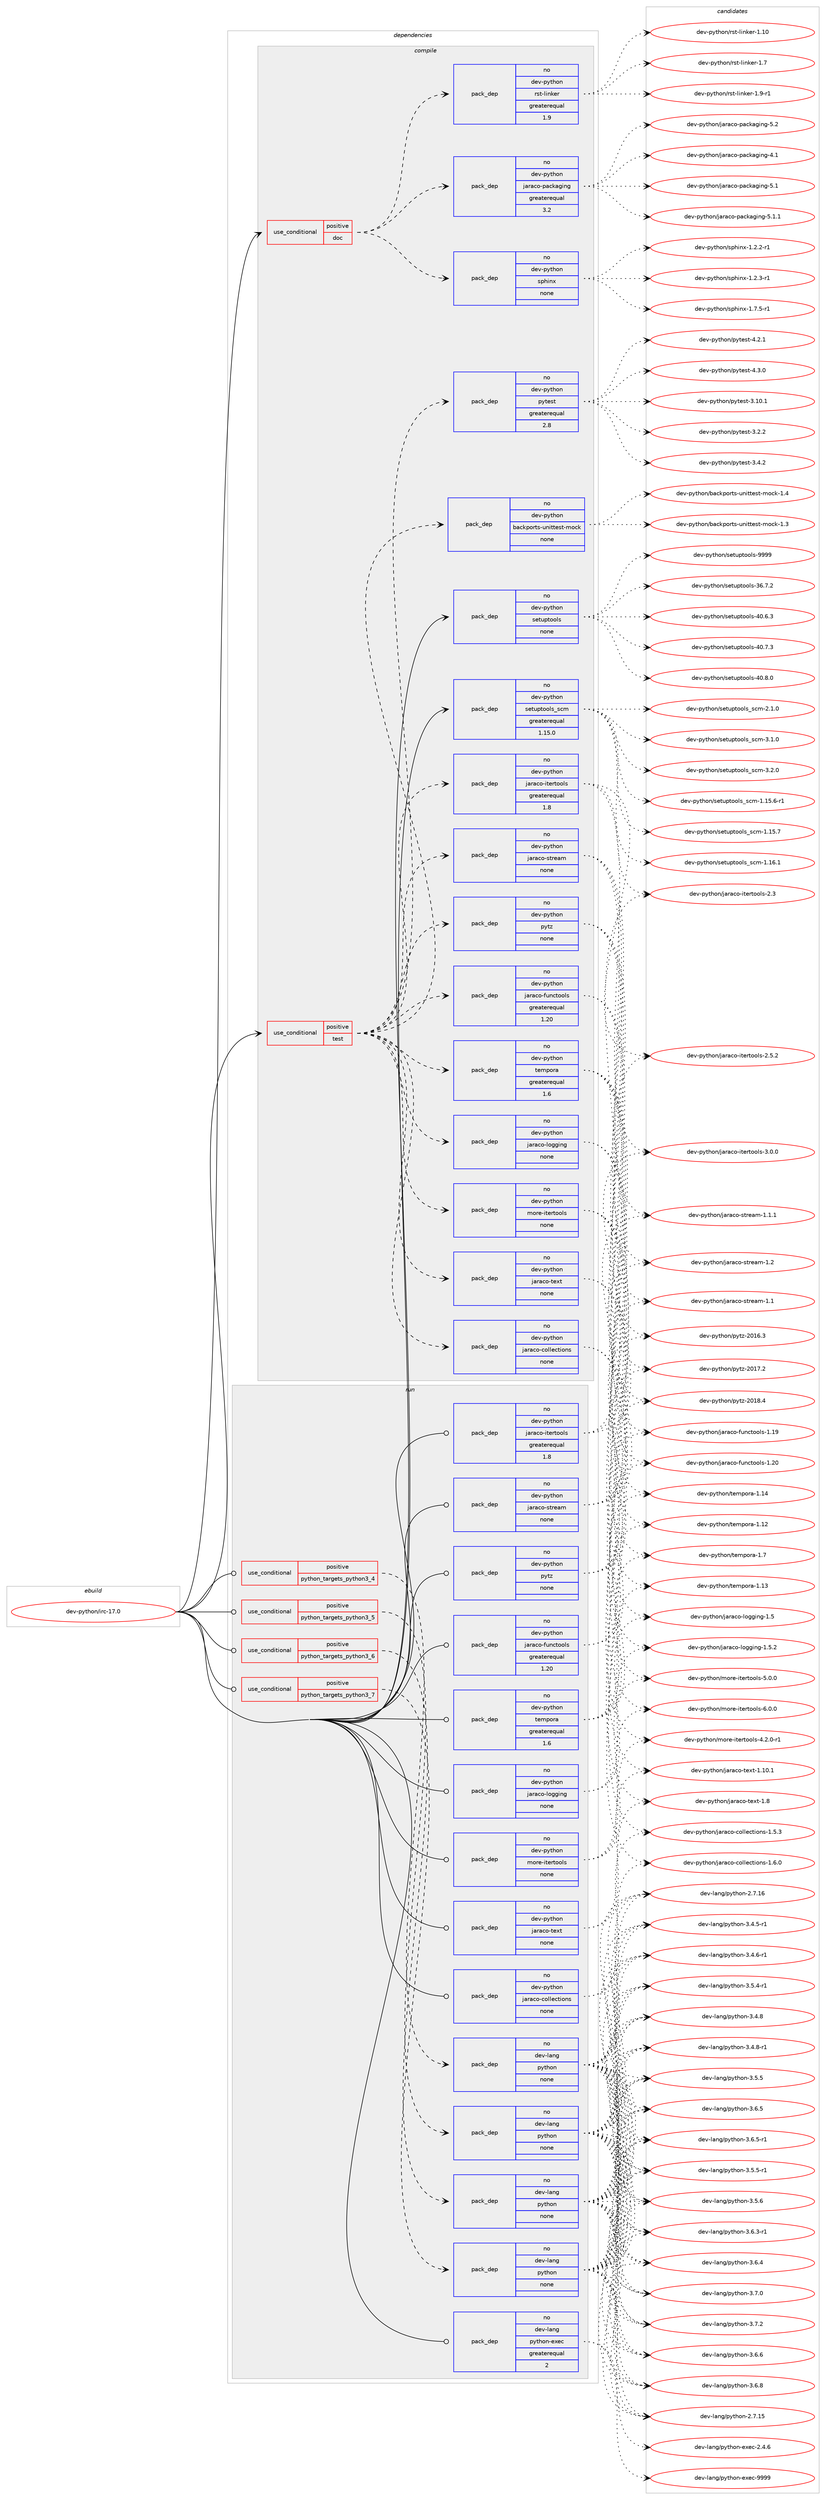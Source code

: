 digraph prolog {

# *************
# Graph options
# *************

newrank=true;
concentrate=true;
compound=true;
graph [rankdir=LR,fontname=Helvetica,fontsize=10,ranksep=1.5];#, ranksep=2.5, nodesep=0.2];
edge  [arrowhead=vee];
node  [fontname=Helvetica,fontsize=10];

# **********
# The ebuild
# **********

subgraph cluster_leftcol {
color=gray;
rank=same;
label=<<i>ebuild</i>>;
id [label="dev-python/irc-17.0", color=red, width=4, href="../dev-python/irc-17.0.svg"];
}

# ****************
# The dependencies
# ****************

subgraph cluster_midcol {
color=gray;
label=<<i>dependencies</i>>;
subgraph cluster_compile {
fillcolor="#eeeeee";
style=filled;
label=<<i>compile</i>>;
subgraph cond375996 {
dependency1414476 [label=<<TABLE BORDER="0" CELLBORDER="1" CELLSPACING="0" CELLPADDING="4"><TR><TD ROWSPAN="3" CELLPADDING="10">use_conditional</TD></TR><TR><TD>positive</TD></TR><TR><TD>doc</TD></TR></TABLE>>, shape=none, color=red];
subgraph pack1015211 {
dependency1414477 [label=<<TABLE BORDER="0" CELLBORDER="1" CELLSPACING="0" CELLPADDING="4" WIDTH="220"><TR><TD ROWSPAN="6" CELLPADDING="30">pack_dep</TD></TR><TR><TD WIDTH="110">no</TD></TR><TR><TD>dev-python</TD></TR><TR><TD>jaraco-packaging</TD></TR><TR><TD>greaterequal</TD></TR><TR><TD>3.2</TD></TR></TABLE>>, shape=none, color=blue];
}
dependency1414476:e -> dependency1414477:w [weight=20,style="dashed",arrowhead="vee"];
subgraph pack1015212 {
dependency1414478 [label=<<TABLE BORDER="0" CELLBORDER="1" CELLSPACING="0" CELLPADDING="4" WIDTH="220"><TR><TD ROWSPAN="6" CELLPADDING="30">pack_dep</TD></TR><TR><TD WIDTH="110">no</TD></TR><TR><TD>dev-python</TD></TR><TR><TD>rst-linker</TD></TR><TR><TD>greaterequal</TD></TR><TR><TD>1.9</TD></TR></TABLE>>, shape=none, color=blue];
}
dependency1414476:e -> dependency1414478:w [weight=20,style="dashed",arrowhead="vee"];
subgraph pack1015213 {
dependency1414479 [label=<<TABLE BORDER="0" CELLBORDER="1" CELLSPACING="0" CELLPADDING="4" WIDTH="220"><TR><TD ROWSPAN="6" CELLPADDING="30">pack_dep</TD></TR><TR><TD WIDTH="110">no</TD></TR><TR><TD>dev-python</TD></TR><TR><TD>sphinx</TD></TR><TR><TD>none</TD></TR><TR><TD></TD></TR></TABLE>>, shape=none, color=blue];
}
dependency1414476:e -> dependency1414479:w [weight=20,style="dashed",arrowhead="vee"];
}
id:e -> dependency1414476:w [weight=20,style="solid",arrowhead="vee"];
subgraph cond375997 {
dependency1414480 [label=<<TABLE BORDER="0" CELLBORDER="1" CELLSPACING="0" CELLPADDING="4"><TR><TD ROWSPAN="3" CELLPADDING="10">use_conditional</TD></TR><TR><TD>positive</TD></TR><TR><TD>test</TD></TR></TABLE>>, shape=none, color=red];
subgraph pack1015214 {
dependency1414481 [label=<<TABLE BORDER="0" CELLBORDER="1" CELLSPACING="0" CELLPADDING="4" WIDTH="220"><TR><TD ROWSPAN="6" CELLPADDING="30">pack_dep</TD></TR><TR><TD WIDTH="110">no</TD></TR><TR><TD>dev-python</TD></TR><TR><TD>jaraco-functools</TD></TR><TR><TD>greaterequal</TD></TR><TR><TD>1.20</TD></TR></TABLE>>, shape=none, color=blue];
}
dependency1414480:e -> dependency1414481:w [weight=20,style="dashed",arrowhead="vee"];
subgraph pack1015215 {
dependency1414482 [label=<<TABLE BORDER="0" CELLBORDER="1" CELLSPACING="0" CELLPADDING="4" WIDTH="220"><TR><TD ROWSPAN="6" CELLPADDING="30">pack_dep</TD></TR><TR><TD WIDTH="110">no</TD></TR><TR><TD>dev-python</TD></TR><TR><TD>jaraco-itertools</TD></TR><TR><TD>greaterequal</TD></TR><TR><TD>1.8</TD></TR></TABLE>>, shape=none, color=blue];
}
dependency1414480:e -> dependency1414482:w [weight=20,style="dashed",arrowhead="vee"];
subgraph pack1015216 {
dependency1414483 [label=<<TABLE BORDER="0" CELLBORDER="1" CELLSPACING="0" CELLPADDING="4" WIDTH="220"><TR><TD ROWSPAN="6" CELLPADDING="30">pack_dep</TD></TR><TR><TD WIDTH="110">no</TD></TR><TR><TD>dev-python</TD></TR><TR><TD>tempora</TD></TR><TR><TD>greaterequal</TD></TR><TR><TD>1.6</TD></TR></TABLE>>, shape=none, color=blue];
}
dependency1414480:e -> dependency1414483:w [weight=20,style="dashed",arrowhead="vee"];
subgraph pack1015217 {
dependency1414484 [label=<<TABLE BORDER="0" CELLBORDER="1" CELLSPACING="0" CELLPADDING="4" WIDTH="220"><TR><TD ROWSPAN="6" CELLPADDING="30">pack_dep</TD></TR><TR><TD WIDTH="110">no</TD></TR><TR><TD>dev-python</TD></TR><TR><TD>jaraco-collections</TD></TR><TR><TD>none</TD></TR><TR><TD></TD></TR></TABLE>>, shape=none, color=blue];
}
dependency1414480:e -> dependency1414484:w [weight=20,style="dashed",arrowhead="vee"];
subgraph pack1015218 {
dependency1414485 [label=<<TABLE BORDER="0" CELLBORDER="1" CELLSPACING="0" CELLPADDING="4" WIDTH="220"><TR><TD ROWSPAN="6" CELLPADDING="30">pack_dep</TD></TR><TR><TD WIDTH="110">no</TD></TR><TR><TD>dev-python</TD></TR><TR><TD>jaraco-logging</TD></TR><TR><TD>none</TD></TR><TR><TD></TD></TR></TABLE>>, shape=none, color=blue];
}
dependency1414480:e -> dependency1414485:w [weight=20,style="dashed",arrowhead="vee"];
subgraph pack1015219 {
dependency1414486 [label=<<TABLE BORDER="0" CELLBORDER="1" CELLSPACING="0" CELLPADDING="4" WIDTH="220"><TR><TD ROWSPAN="6" CELLPADDING="30">pack_dep</TD></TR><TR><TD WIDTH="110">no</TD></TR><TR><TD>dev-python</TD></TR><TR><TD>jaraco-stream</TD></TR><TR><TD>none</TD></TR><TR><TD></TD></TR></TABLE>>, shape=none, color=blue];
}
dependency1414480:e -> dependency1414486:w [weight=20,style="dashed",arrowhead="vee"];
subgraph pack1015220 {
dependency1414487 [label=<<TABLE BORDER="0" CELLBORDER="1" CELLSPACING="0" CELLPADDING="4" WIDTH="220"><TR><TD ROWSPAN="6" CELLPADDING="30">pack_dep</TD></TR><TR><TD WIDTH="110">no</TD></TR><TR><TD>dev-python</TD></TR><TR><TD>jaraco-text</TD></TR><TR><TD>none</TD></TR><TR><TD></TD></TR></TABLE>>, shape=none, color=blue];
}
dependency1414480:e -> dependency1414487:w [weight=20,style="dashed",arrowhead="vee"];
subgraph pack1015221 {
dependency1414488 [label=<<TABLE BORDER="0" CELLBORDER="1" CELLSPACING="0" CELLPADDING="4" WIDTH="220"><TR><TD ROWSPAN="6" CELLPADDING="30">pack_dep</TD></TR><TR><TD WIDTH="110">no</TD></TR><TR><TD>dev-python</TD></TR><TR><TD>more-itertools</TD></TR><TR><TD>none</TD></TR><TR><TD></TD></TR></TABLE>>, shape=none, color=blue];
}
dependency1414480:e -> dependency1414488:w [weight=20,style="dashed",arrowhead="vee"];
subgraph pack1015222 {
dependency1414489 [label=<<TABLE BORDER="0" CELLBORDER="1" CELLSPACING="0" CELLPADDING="4" WIDTH="220"><TR><TD ROWSPAN="6" CELLPADDING="30">pack_dep</TD></TR><TR><TD WIDTH="110">no</TD></TR><TR><TD>dev-python</TD></TR><TR><TD>pytz</TD></TR><TR><TD>none</TD></TR><TR><TD></TD></TR></TABLE>>, shape=none, color=blue];
}
dependency1414480:e -> dependency1414489:w [weight=20,style="dashed",arrowhead="vee"];
subgraph pack1015223 {
dependency1414490 [label=<<TABLE BORDER="0" CELLBORDER="1" CELLSPACING="0" CELLPADDING="4" WIDTH="220"><TR><TD ROWSPAN="6" CELLPADDING="30">pack_dep</TD></TR><TR><TD WIDTH="110">no</TD></TR><TR><TD>dev-python</TD></TR><TR><TD>backports-unittest-mock</TD></TR><TR><TD>none</TD></TR><TR><TD></TD></TR></TABLE>>, shape=none, color=blue];
}
dependency1414480:e -> dependency1414490:w [weight=20,style="dashed",arrowhead="vee"];
subgraph pack1015224 {
dependency1414491 [label=<<TABLE BORDER="0" CELLBORDER="1" CELLSPACING="0" CELLPADDING="4" WIDTH="220"><TR><TD ROWSPAN="6" CELLPADDING="30">pack_dep</TD></TR><TR><TD WIDTH="110">no</TD></TR><TR><TD>dev-python</TD></TR><TR><TD>pytest</TD></TR><TR><TD>greaterequal</TD></TR><TR><TD>2.8</TD></TR></TABLE>>, shape=none, color=blue];
}
dependency1414480:e -> dependency1414491:w [weight=20,style="dashed",arrowhead="vee"];
}
id:e -> dependency1414480:w [weight=20,style="solid",arrowhead="vee"];
subgraph pack1015225 {
dependency1414492 [label=<<TABLE BORDER="0" CELLBORDER="1" CELLSPACING="0" CELLPADDING="4" WIDTH="220"><TR><TD ROWSPAN="6" CELLPADDING="30">pack_dep</TD></TR><TR><TD WIDTH="110">no</TD></TR><TR><TD>dev-python</TD></TR><TR><TD>setuptools</TD></TR><TR><TD>none</TD></TR><TR><TD></TD></TR></TABLE>>, shape=none, color=blue];
}
id:e -> dependency1414492:w [weight=20,style="solid",arrowhead="vee"];
subgraph pack1015226 {
dependency1414493 [label=<<TABLE BORDER="0" CELLBORDER="1" CELLSPACING="0" CELLPADDING="4" WIDTH="220"><TR><TD ROWSPAN="6" CELLPADDING="30">pack_dep</TD></TR><TR><TD WIDTH="110">no</TD></TR><TR><TD>dev-python</TD></TR><TR><TD>setuptools_scm</TD></TR><TR><TD>greaterequal</TD></TR><TR><TD>1.15.0</TD></TR></TABLE>>, shape=none, color=blue];
}
id:e -> dependency1414493:w [weight=20,style="solid",arrowhead="vee"];
}
subgraph cluster_compileandrun {
fillcolor="#eeeeee";
style=filled;
label=<<i>compile and run</i>>;
}
subgraph cluster_run {
fillcolor="#eeeeee";
style=filled;
label=<<i>run</i>>;
subgraph cond375998 {
dependency1414494 [label=<<TABLE BORDER="0" CELLBORDER="1" CELLSPACING="0" CELLPADDING="4"><TR><TD ROWSPAN="3" CELLPADDING="10">use_conditional</TD></TR><TR><TD>positive</TD></TR><TR><TD>python_targets_python3_4</TD></TR></TABLE>>, shape=none, color=red];
subgraph pack1015227 {
dependency1414495 [label=<<TABLE BORDER="0" CELLBORDER="1" CELLSPACING="0" CELLPADDING="4" WIDTH="220"><TR><TD ROWSPAN="6" CELLPADDING="30">pack_dep</TD></TR><TR><TD WIDTH="110">no</TD></TR><TR><TD>dev-lang</TD></TR><TR><TD>python</TD></TR><TR><TD>none</TD></TR><TR><TD></TD></TR></TABLE>>, shape=none, color=blue];
}
dependency1414494:e -> dependency1414495:w [weight=20,style="dashed",arrowhead="vee"];
}
id:e -> dependency1414494:w [weight=20,style="solid",arrowhead="odot"];
subgraph cond375999 {
dependency1414496 [label=<<TABLE BORDER="0" CELLBORDER="1" CELLSPACING="0" CELLPADDING="4"><TR><TD ROWSPAN="3" CELLPADDING="10">use_conditional</TD></TR><TR><TD>positive</TD></TR><TR><TD>python_targets_python3_5</TD></TR></TABLE>>, shape=none, color=red];
subgraph pack1015228 {
dependency1414497 [label=<<TABLE BORDER="0" CELLBORDER="1" CELLSPACING="0" CELLPADDING="4" WIDTH="220"><TR><TD ROWSPAN="6" CELLPADDING="30">pack_dep</TD></TR><TR><TD WIDTH="110">no</TD></TR><TR><TD>dev-lang</TD></TR><TR><TD>python</TD></TR><TR><TD>none</TD></TR><TR><TD></TD></TR></TABLE>>, shape=none, color=blue];
}
dependency1414496:e -> dependency1414497:w [weight=20,style="dashed",arrowhead="vee"];
}
id:e -> dependency1414496:w [weight=20,style="solid",arrowhead="odot"];
subgraph cond376000 {
dependency1414498 [label=<<TABLE BORDER="0" CELLBORDER="1" CELLSPACING="0" CELLPADDING="4"><TR><TD ROWSPAN="3" CELLPADDING="10">use_conditional</TD></TR><TR><TD>positive</TD></TR><TR><TD>python_targets_python3_6</TD></TR></TABLE>>, shape=none, color=red];
subgraph pack1015229 {
dependency1414499 [label=<<TABLE BORDER="0" CELLBORDER="1" CELLSPACING="0" CELLPADDING="4" WIDTH="220"><TR><TD ROWSPAN="6" CELLPADDING="30">pack_dep</TD></TR><TR><TD WIDTH="110">no</TD></TR><TR><TD>dev-lang</TD></TR><TR><TD>python</TD></TR><TR><TD>none</TD></TR><TR><TD></TD></TR></TABLE>>, shape=none, color=blue];
}
dependency1414498:e -> dependency1414499:w [weight=20,style="dashed",arrowhead="vee"];
}
id:e -> dependency1414498:w [weight=20,style="solid",arrowhead="odot"];
subgraph cond376001 {
dependency1414500 [label=<<TABLE BORDER="0" CELLBORDER="1" CELLSPACING="0" CELLPADDING="4"><TR><TD ROWSPAN="3" CELLPADDING="10">use_conditional</TD></TR><TR><TD>positive</TD></TR><TR><TD>python_targets_python3_7</TD></TR></TABLE>>, shape=none, color=red];
subgraph pack1015230 {
dependency1414501 [label=<<TABLE BORDER="0" CELLBORDER="1" CELLSPACING="0" CELLPADDING="4" WIDTH="220"><TR><TD ROWSPAN="6" CELLPADDING="30">pack_dep</TD></TR><TR><TD WIDTH="110">no</TD></TR><TR><TD>dev-lang</TD></TR><TR><TD>python</TD></TR><TR><TD>none</TD></TR><TR><TD></TD></TR></TABLE>>, shape=none, color=blue];
}
dependency1414500:e -> dependency1414501:w [weight=20,style="dashed",arrowhead="vee"];
}
id:e -> dependency1414500:w [weight=20,style="solid",arrowhead="odot"];
subgraph pack1015231 {
dependency1414502 [label=<<TABLE BORDER="0" CELLBORDER="1" CELLSPACING="0" CELLPADDING="4" WIDTH="220"><TR><TD ROWSPAN="6" CELLPADDING="30">pack_dep</TD></TR><TR><TD WIDTH="110">no</TD></TR><TR><TD>dev-lang</TD></TR><TR><TD>python-exec</TD></TR><TR><TD>greaterequal</TD></TR><TR><TD>2</TD></TR></TABLE>>, shape=none, color=blue];
}
id:e -> dependency1414502:w [weight=20,style="solid",arrowhead="odot"];
subgraph pack1015232 {
dependency1414503 [label=<<TABLE BORDER="0" CELLBORDER="1" CELLSPACING="0" CELLPADDING="4" WIDTH="220"><TR><TD ROWSPAN="6" CELLPADDING="30">pack_dep</TD></TR><TR><TD WIDTH="110">no</TD></TR><TR><TD>dev-python</TD></TR><TR><TD>jaraco-collections</TD></TR><TR><TD>none</TD></TR><TR><TD></TD></TR></TABLE>>, shape=none, color=blue];
}
id:e -> dependency1414503:w [weight=20,style="solid",arrowhead="odot"];
subgraph pack1015233 {
dependency1414504 [label=<<TABLE BORDER="0" CELLBORDER="1" CELLSPACING="0" CELLPADDING="4" WIDTH="220"><TR><TD ROWSPAN="6" CELLPADDING="30">pack_dep</TD></TR><TR><TD WIDTH="110">no</TD></TR><TR><TD>dev-python</TD></TR><TR><TD>jaraco-functools</TD></TR><TR><TD>greaterequal</TD></TR><TR><TD>1.20</TD></TR></TABLE>>, shape=none, color=blue];
}
id:e -> dependency1414504:w [weight=20,style="solid",arrowhead="odot"];
subgraph pack1015234 {
dependency1414505 [label=<<TABLE BORDER="0" CELLBORDER="1" CELLSPACING="0" CELLPADDING="4" WIDTH="220"><TR><TD ROWSPAN="6" CELLPADDING="30">pack_dep</TD></TR><TR><TD WIDTH="110">no</TD></TR><TR><TD>dev-python</TD></TR><TR><TD>jaraco-itertools</TD></TR><TR><TD>greaterequal</TD></TR><TR><TD>1.8</TD></TR></TABLE>>, shape=none, color=blue];
}
id:e -> dependency1414505:w [weight=20,style="solid",arrowhead="odot"];
subgraph pack1015235 {
dependency1414506 [label=<<TABLE BORDER="0" CELLBORDER="1" CELLSPACING="0" CELLPADDING="4" WIDTH="220"><TR><TD ROWSPAN="6" CELLPADDING="30">pack_dep</TD></TR><TR><TD WIDTH="110">no</TD></TR><TR><TD>dev-python</TD></TR><TR><TD>jaraco-logging</TD></TR><TR><TD>none</TD></TR><TR><TD></TD></TR></TABLE>>, shape=none, color=blue];
}
id:e -> dependency1414506:w [weight=20,style="solid",arrowhead="odot"];
subgraph pack1015236 {
dependency1414507 [label=<<TABLE BORDER="0" CELLBORDER="1" CELLSPACING="0" CELLPADDING="4" WIDTH="220"><TR><TD ROWSPAN="6" CELLPADDING="30">pack_dep</TD></TR><TR><TD WIDTH="110">no</TD></TR><TR><TD>dev-python</TD></TR><TR><TD>jaraco-stream</TD></TR><TR><TD>none</TD></TR><TR><TD></TD></TR></TABLE>>, shape=none, color=blue];
}
id:e -> dependency1414507:w [weight=20,style="solid",arrowhead="odot"];
subgraph pack1015237 {
dependency1414508 [label=<<TABLE BORDER="0" CELLBORDER="1" CELLSPACING="0" CELLPADDING="4" WIDTH="220"><TR><TD ROWSPAN="6" CELLPADDING="30">pack_dep</TD></TR><TR><TD WIDTH="110">no</TD></TR><TR><TD>dev-python</TD></TR><TR><TD>jaraco-text</TD></TR><TR><TD>none</TD></TR><TR><TD></TD></TR></TABLE>>, shape=none, color=blue];
}
id:e -> dependency1414508:w [weight=20,style="solid",arrowhead="odot"];
subgraph pack1015238 {
dependency1414509 [label=<<TABLE BORDER="0" CELLBORDER="1" CELLSPACING="0" CELLPADDING="4" WIDTH="220"><TR><TD ROWSPAN="6" CELLPADDING="30">pack_dep</TD></TR><TR><TD WIDTH="110">no</TD></TR><TR><TD>dev-python</TD></TR><TR><TD>more-itertools</TD></TR><TR><TD>none</TD></TR><TR><TD></TD></TR></TABLE>>, shape=none, color=blue];
}
id:e -> dependency1414509:w [weight=20,style="solid",arrowhead="odot"];
subgraph pack1015239 {
dependency1414510 [label=<<TABLE BORDER="0" CELLBORDER="1" CELLSPACING="0" CELLPADDING="4" WIDTH="220"><TR><TD ROWSPAN="6" CELLPADDING="30">pack_dep</TD></TR><TR><TD WIDTH="110">no</TD></TR><TR><TD>dev-python</TD></TR><TR><TD>pytz</TD></TR><TR><TD>none</TD></TR><TR><TD></TD></TR></TABLE>>, shape=none, color=blue];
}
id:e -> dependency1414510:w [weight=20,style="solid",arrowhead="odot"];
subgraph pack1015240 {
dependency1414511 [label=<<TABLE BORDER="0" CELLBORDER="1" CELLSPACING="0" CELLPADDING="4" WIDTH="220"><TR><TD ROWSPAN="6" CELLPADDING="30">pack_dep</TD></TR><TR><TD WIDTH="110">no</TD></TR><TR><TD>dev-python</TD></TR><TR><TD>tempora</TD></TR><TR><TD>greaterequal</TD></TR><TR><TD>1.6</TD></TR></TABLE>>, shape=none, color=blue];
}
id:e -> dependency1414511:w [weight=20,style="solid",arrowhead="odot"];
}
}

# **************
# The candidates
# **************

subgraph cluster_choices {
rank=same;
color=gray;
label=<<i>candidates</i>>;

subgraph choice1015211 {
color=black;
nodesep=1;
choice10010111845112121116104111110471069711497991114511297991079710310511010345524649 [label="dev-python/jaraco-packaging-4.1", color=red, width=4,href="../dev-python/jaraco-packaging-4.1.svg"];
choice10010111845112121116104111110471069711497991114511297991079710310511010345534649 [label="dev-python/jaraco-packaging-5.1", color=red, width=4,href="../dev-python/jaraco-packaging-5.1.svg"];
choice100101118451121211161041111104710697114979911145112979910797103105110103455346494649 [label="dev-python/jaraco-packaging-5.1.1", color=red, width=4,href="../dev-python/jaraco-packaging-5.1.1.svg"];
choice10010111845112121116104111110471069711497991114511297991079710310511010345534650 [label="dev-python/jaraco-packaging-5.2", color=red, width=4,href="../dev-python/jaraco-packaging-5.2.svg"];
dependency1414477:e -> choice10010111845112121116104111110471069711497991114511297991079710310511010345524649:w [style=dotted,weight="100"];
dependency1414477:e -> choice10010111845112121116104111110471069711497991114511297991079710310511010345534649:w [style=dotted,weight="100"];
dependency1414477:e -> choice100101118451121211161041111104710697114979911145112979910797103105110103455346494649:w [style=dotted,weight="100"];
dependency1414477:e -> choice10010111845112121116104111110471069711497991114511297991079710310511010345534650:w [style=dotted,weight="100"];
}
subgraph choice1015212 {
color=black;
nodesep=1;
choice1001011184511212111610411111047114115116451081051101071011144549464948 [label="dev-python/rst-linker-1.10", color=red, width=4,href="../dev-python/rst-linker-1.10.svg"];
choice10010111845112121116104111110471141151164510810511010710111445494655 [label="dev-python/rst-linker-1.7", color=red, width=4,href="../dev-python/rst-linker-1.7.svg"];
choice100101118451121211161041111104711411511645108105110107101114454946574511449 [label="dev-python/rst-linker-1.9-r1", color=red, width=4,href="../dev-python/rst-linker-1.9-r1.svg"];
dependency1414478:e -> choice1001011184511212111610411111047114115116451081051101071011144549464948:w [style=dotted,weight="100"];
dependency1414478:e -> choice10010111845112121116104111110471141151164510810511010710111445494655:w [style=dotted,weight="100"];
dependency1414478:e -> choice100101118451121211161041111104711411511645108105110107101114454946574511449:w [style=dotted,weight="100"];
}
subgraph choice1015213 {
color=black;
nodesep=1;
choice10010111845112121116104111110471151121041051101204549465046504511449 [label="dev-python/sphinx-1.2.2-r1", color=red, width=4,href="../dev-python/sphinx-1.2.2-r1.svg"];
choice10010111845112121116104111110471151121041051101204549465046514511449 [label="dev-python/sphinx-1.2.3-r1", color=red, width=4,href="../dev-python/sphinx-1.2.3-r1.svg"];
choice10010111845112121116104111110471151121041051101204549465546534511449 [label="dev-python/sphinx-1.7.5-r1", color=red, width=4,href="../dev-python/sphinx-1.7.5-r1.svg"];
dependency1414479:e -> choice10010111845112121116104111110471151121041051101204549465046504511449:w [style=dotted,weight="100"];
dependency1414479:e -> choice10010111845112121116104111110471151121041051101204549465046514511449:w [style=dotted,weight="100"];
dependency1414479:e -> choice10010111845112121116104111110471151121041051101204549465546534511449:w [style=dotted,weight="100"];
}
subgraph choice1015214 {
color=black;
nodesep=1;
choice100101118451121211161041111104710697114979911145102117110991161111111081154549464957 [label="dev-python/jaraco-functools-1.19", color=red, width=4,href="../dev-python/jaraco-functools-1.19.svg"];
choice100101118451121211161041111104710697114979911145102117110991161111111081154549465048 [label="dev-python/jaraco-functools-1.20", color=red, width=4,href="../dev-python/jaraco-functools-1.20.svg"];
dependency1414481:e -> choice100101118451121211161041111104710697114979911145102117110991161111111081154549464957:w [style=dotted,weight="100"];
dependency1414481:e -> choice100101118451121211161041111104710697114979911145102117110991161111111081154549465048:w [style=dotted,weight="100"];
}
subgraph choice1015215 {
color=black;
nodesep=1;
choice10010111845112121116104111110471069711497991114510511610111411611111110811545504651 [label="dev-python/jaraco-itertools-2.3", color=red, width=4,href="../dev-python/jaraco-itertools-2.3.svg"];
choice100101118451121211161041111104710697114979911145105116101114116111111108115455046534650 [label="dev-python/jaraco-itertools-2.5.2", color=red, width=4,href="../dev-python/jaraco-itertools-2.5.2.svg"];
choice100101118451121211161041111104710697114979911145105116101114116111111108115455146484648 [label="dev-python/jaraco-itertools-3.0.0", color=red, width=4,href="../dev-python/jaraco-itertools-3.0.0.svg"];
dependency1414482:e -> choice10010111845112121116104111110471069711497991114510511610111411611111110811545504651:w [style=dotted,weight="100"];
dependency1414482:e -> choice100101118451121211161041111104710697114979911145105116101114116111111108115455046534650:w [style=dotted,weight="100"];
dependency1414482:e -> choice100101118451121211161041111104710697114979911145105116101114116111111108115455146484648:w [style=dotted,weight="100"];
}
subgraph choice1015216 {
color=black;
nodesep=1;
choice1001011184511212111610411111047116101109112111114974549464950 [label="dev-python/tempora-1.12", color=red, width=4,href="../dev-python/tempora-1.12.svg"];
choice1001011184511212111610411111047116101109112111114974549464951 [label="dev-python/tempora-1.13", color=red, width=4,href="../dev-python/tempora-1.13.svg"];
choice1001011184511212111610411111047116101109112111114974549464952 [label="dev-python/tempora-1.14", color=red, width=4,href="../dev-python/tempora-1.14.svg"];
choice10010111845112121116104111110471161011091121111149745494655 [label="dev-python/tempora-1.7", color=red, width=4,href="../dev-python/tempora-1.7.svg"];
dependency1414483:e -> choice1001011184511212111610411111047116101109112111114974549464950:w [style=dotted,weight="100"];
dependency1414483:e -> choice1001011184511212111610411111047116101109112111114974549464951:w [style=dotted,weight="100"];
dependency1414483:e -> choice1001011184511212111610411111047116101109112111114974549464952:w [style=dotted,weight="100"];
dependency1414483:e -> choice10010111845112121116104111110471161011091121111149745494655:w [style=dotted,weight="100"];
}
subgraph choice1015217 {
color=black;
nodesep=1;
choice1001011184511212111610411111047106971149799111459911110810810199116105111110115454946534651 [label="dev-python/jaraco-collections-1.5.3", color=red, width=4,href="../dev-python/jaraco-collections-1.5.3.svg"];
choice1001011184511212111610411111047106971149799111459911110810810199116105111110115454946544648 [label="dev-python/jaraco-collections-1.6.0", color=red, width=4,href="../dev-python/jaraco-collections-1.6.0.svg"];
dependency1414484:e -> choice1001011184511212111610411111047106971149799111459911110810810199116105111110115454946534651:w [style=dotted,weight="100"];
dependency1414484:e -> choice1001011184511212111610411111047106971149799111459911110810810199116105111110115454946544648:w [style=dotted,weight="100"];
}
subgraph choice1015218 {
color=black;
nodesep=1;
choice10010111845112121116104111110471069711497991114510811110310310511010345494653 [label="dev-python/jaraco-logging-1.5", color=red, width=4,href="../dev-python/jaraco-logging-1.5.svg"];
choice100101118451121211161041111104710697114979911145108111103103105110103454946534650 [label="dev-python/jaraco-logging-1.5.2", color=red, width=4,href="../dev-python/jaraco-logging-1.5.2.svg"];
dependency1414485:e -> choice10010111845112121116104111110471069711497991114510811110310310511010345494653:w [style=dotted,weight="100"];
dependency1414485:e -> choice100101118451121211161041111104710697114979911145108111103103105110103454946534650:w [style=dotted,weight="100"];
}
subgraph choice1015219 {
color=black;
nodesep=1;
choice1001011184511212111610411111047106971149799111451151161141019710945494649 [label="dev-python/jaraco-stream-1.1", color=red, width=4,href="../dev-python/jaraco-stream-1.1.svg"];
choice10010111845112121116104111110471069711497991114511511611410197109454946494649 [label="dev-python/jaraco-stream-1.1.1", color=red, width=4,href="../dev-python/jaraco-stream-1.1.1.svg"];
choice1001011184511212111610411111047106971149799111451151161141019710945494650 [label="dev-python/jaraco-stream-1.2", color=red, width=4,href="../dev-python/jaraco-stream-1.2.svg"];
dependency1414486:e -> choice1001011184511212111610411111047106971149799111451151161141019710945494649:w [style=dotted,weight="100"];
dependency1414486:e -> choice10010111845112121116104111110471069711497991114511511611410197109454946494649:w [style=dotted,weight="100"];
dependency1414486:e -> choice1001011184511212111610411111047106971149799111451151161141019710945494650:w [style=dotted,weight="100"];
}
subgraph choice1015220 {
color=black;
nodesep=1;
choice10010111845112121116104111110471069711497991114511610112011645494649484649 [label="dev-python/jaraco-text-1.10.1", color=red, width=4,href="../dev-python/jaraco-text-1.10.1.svg"];
choice10010111845112121116104111110471069711497991114511610112011645494656 [label="dev-python/jaraco-text-1.8", color=red, width=4,href="../dev-python/jaraco-text-1.8.svg"];
dependency1414487:e -> choice10010111845112121116104111110471069711497991114511610112011645494649484649:w [style=dotted,weight="100"];
dependency1414487:e -> choice10010111845112121116104111110471069711497991114511610112011645494656:w [style=dotted,weight="100"];
}
subgraph choice1015221 {
color=black;
nodesep=1;
choice1001011184511212111610411111047109111114101451051161011141161111111081154552465046484511449 [label="dev-python/more-itertools-4.2.0-r1", color=red, width=4,href="../dev-python/more-itertools-4.2.0-r1.svg"];
choice100101118451121211161041111104710911111410145105116101114116111111108115455346484648 [label="dev-python/more-itertools-5.0.0", color=red, width=4,href="../dev-python/more-itertools-5.0.0.svg"];
choice100101118451121211161041111104710911111410145105116101114116111111108115455446484648 [label="dev-python/more-itertools-6.0.0", color=red, width=4,href="../dev-python/more-itertools-6.0.0.svg"];
dependency1414488:e -> choice1001011184511212111610411111047109111114101451051161011141161111111081154552465046484511449:w [style=dotted,weight="100"];
dependency1414488:e -> choice100101118451121211161041111104710911111410145105116101114116111111108115455346484648:w [style=dotted,weight="100"];
dependency1414488:e -> choice100101118451121211161041111104710911111410145105116101114116111111108115455446484648:w [style=dotted,weight="100"];
}
subgraph choice1015222 {
color=black;
nodesep=1;
choice100101118451121211161041111104711212111612245504849544651 [label="dev-python/pytz-2016.3", color=red, width=4,href="../dev-python/pytz-2016.3.svg"];
choice100101118451121211161041111104711212111612245504849554650 [label="dev-python/pytz-2017.2", color=red, width=4,href="../dev-python/pytz-2017.2.svg"];
choice100101118451121211161041111104711212111612245504849564652 [label="dev-python/pytz-2018.4", color=red, width=4,href="../dev-python/pytz-2018.4.svg"];
dependency1414489:e -> choice100101118451121211161041111104711212111612245504849544651:w [style=dotted,weight="100"];
dependency1414489:e -> choice100101118451121211161041111104711212111612245504849554650:w [style=dotted,weight="100"];
dependency1414489:e -> choice100101118451121211161041111104711212111612245504849564652:w [style=dotted,weight="100"];
}
subgraph choice1015223 {
color=black;
nodesep=1;
choice100101118451121211161041111104798979910711211111411611545117110105116116101115116451091119910745494651 [label="dev-python/backports-unittest-mock-1.3", color=red, width=4,href="../dev-python/backports-unittest-mock-1.3.svg"];
choice100101118451121211161041111104798979910711211111411611545117110105116116101115116451091119910745494652 [label="dev-python/backports-unittest-mock-1.4", color=red, width=4,href="../dev-python/backports-unittest-mock-1.4.svg"];
dependency1414490:e -> choice100101118451121211161041111104798979910711211111411611545117110105116116101115116451091119910745494651:w [style=dotted,weight="100"];
dependency1414490:e -> choice100101118451121211161041111104798979910711211111411611545117110105116116101115116451091119910745494652:w [style=dotted,weight="100"];
}
subgraph choice1015224 {
color=black;
nodesep=1;
choice100101118451121211161041111104711212111610111511645514649484649 [label="dev-python/pytest-3.10.1", color=red, width=4,href="../dev-python/pytest-3.10.1.svg"];
choice1001011184511212111610411111047112121116101115116455146504650 [label="dev-python/pytest-3.2.2", color=red, width=4,href="../dev-python/pytest-3.2.2.svg"];
choice1001011184511212111610411111047112121116101115116455146524650 [label="dev-python/pytest-3.4.2", color=red, width=4,href="../dev-python/pytest-3.4.2.svg"];
choice1001011184511212111610411111047112121116101115116455246504649 [label="dev-python/pytest-4.2.1", color=red, width=4,href="../dev-python/pytest-4.2.1.svg"];
choice1001011184511212111610411111047112121116101115116455246514648 [label="dev-python/pytest-4.3.0", color=red, width=4,href="../dev-python/pytest-4.3.0.svg"];
dependency1414491:e -> choice100101118451121211161041111104711212111610111511645514649484649:w [style=dotted,weight="100"];
dependency1414491:e -> choice1001011184511212111610411111047112121116101115116455146504650:w [style=dotted,weight="100"];
dependency1414491:e -> choice1001011184511212111610411111047112121116101115116455146524650:w [style=dotted,weight="100"];
dependency1414491:e -> choice1001011184511212111610411111047112121116101115116455246504649:w [style=dotted,weight="100"];
dependency1414491:e -> choice1001011184511212111610411111047112121116101115116455246514648:w [style=dotted,weight="100"];
}
subgraph choice1015225 {
color=black;
nodesep=1;
choice100101118451121211161041111104711510111611711211611111110811545515446554650 [label="dev-python/setuptools-36.7.2", color=red, width=4,href="../dev-python/setuptools-36.7.2.svg"];
choice100101118451121211161041111104711510111611711211611111110811545524846544651 [label="dev-python/setuptools-40.6.3", color=red, width=4,href="../dev-python/setuptools-40.6.3.svg"];
choice100101118451121211161041111104711510111611711211611111110811545524846554651 [label="dev-python/setuptools-40.7.3", color=red, width=4,href="../dev-python/setuptools-40.7.3.svg"];
choice100101118451121211161041111104711510111611711211611111110811545524846564648 [label="dev-python/setuptools-40.8.0", color=red, width=4,href="../dev-python/setuptools-40.8.0.svg"];
choice10010111845112121116104111110471151011161171121161111111081154557575757 [label="dev-python/setuptools-9999", color=red, width=4,href="../dev-python/setuptools-9999.svg"];
dependency1414492:e -> choice100101118451121211161041111104711510111611711211611111110811545515446554650:w [style=dotted,weight="100"];
dependency1414492:e -> choice100101118451121211161041111104711510111611711211611111110811545524846544651:w [style=dotted,weight="100"];
dependency1414492:e -> choice100101118451121211161041111104711510111611711211611111110811545524846554651:w [style=dotted,weight="100"];
dependency1414492:e -> choice100101118451121211161041111104711510111611711211611111110811545524846564648:w [style=dotted,weight="100"];
dependency1414492:e -> choice10010111845112121116104111110471151011161171121161111111081154557575757:w [style=dotted,weight="100"];
}
subgraph choice1015226 {
color=black;
nodesep=1;
choice10010111845112121116104111110471151011161171121161111111081159511599109454946495346544511449 [label="dev-python/setuptools_scm-1.15.6-r1", color=red, width=4,href="../dev-python/setuptools_scm-1.15.6-r1.svg"];
choice1001011184511212111610411111047115101116117112116111111108115951159910945494649534655 [label="dev-python/setuptools_scm-1.15.7", color=red, width=4,href="../dev-python/setuptools_scm-1.15.7.svg"];
choice1001011184511212111610411111047115101116117112116111111108115951159910945494649544649 [label="dev-python/setuptools_scm-1.16.1", color=red, width=4,href="../dev-python/setuptools_scm-1.16.1.svg"];
choice10010111845112121116104111110471151011161171121161111111081159511599109455046494648 [label="dev-python/setuptools_scm-2.1.0", color=red, width=4,href="../dev-python/setuptools_scm-2.1.0.svg"];
choice10010111845112121116104111110471151011161171121161111111081159511599109455146494648 [label="dev-python/setuptools_scm-3.1.0", color=red, width=4,href="../dev-python/setuptools_scm-3.1.0.svg"];
choice10010111845112121116104111110471151011161171121161111111081159511599109455146504648 [label="dev-python/setuptools_scm-3.2.0", color=red, width=4,href="../dev-python/setuptools_scm-3.2.0.svg"];
dependency1414493:e -> choice10010111845112121116104111110471151011161171121161111111081159511599109454946495346544511449:w [style=dotted,weight="100"];
dependency1414493:e -> choice1001011184511212111610411111047115101116117112116111111108115951159910945494649534655:w [style=dotted,weight="100"];
dependency1414493:e -> choice1001011184511212111610411111047115101116117112116111111108115951159910945494649544649:w [style=dotted,weight="100"];
dependency1414493:e -> choice10010111845112121116104111110471151011161171121161111111081159511599109455046494648:w [style=dotted,weight="100"];
dependency1414493:e -> choice10010111845112121116104111110471151011161171121161111111081159511599109455146494648:w [style=dotted,weight="100"];
dependency1414493:e -> choice10010111845112121116104111110471151011161171121161111111081159511599109455146504648:w [style=dotted,weight="100"];
}
subgraph choice1015227 {
color=black;
nodesep=1;
choice10010111845108971101034711212111610411111045504655464953 [label="dev-lang/python-2.7.15", color=red, width=4,href="../dev-lang/python-2.7.15.svg"];
choice10010111845108971101034711212111610411111045504655464954 [label="dev-lang/python-2.7.16", color=red, width=4,href="../dev-lang/python-2.7.16.svg"];
choice1001011184510897110103471121211161041111104551465246534511449 [label="dev-lang/python-3.4.5-r1", color=red, width=4,href="../dev-lang/python-3.4.5-r1.svg"];
choice1001011184510897110103471121211161041111104551465246544511449 [label="dev-lang/python-3.4.6-r1", color=red, width=4,href="../dev-lang/python-3.4.6-r1.svg"];
choice100101118451089711010347112121116104111110455146524656 [label="dev-lang/python-3.4.8", color=red, width=4,href="../dev-lang/python-3.4.8.svg"];
choice1001011184510897110103471121211161041111104551465246564511449 [label="dev-lang/python-3.4.8-r1", color=red, width=4,href="../dev-lang/python-3.4.8-r1.svg"];
choice1001011184510897110103471121211161041111104551465346524511449 [label="dev-lang/python-3.5.4-r1", color=red, width=4,href="../dev-lang/python-3.5.4-r1.svg"];
choice100101118451089711010347112121116104111110455146534653 [label="dev-lang/python-3.5.5", color=red, width=4,href="../dev-lang/python-3.5.5.svg"];
choice1001011184510897110103471121211161041111104551465346534511449 [label="dev-lang/python-3.5.5-r1", color=red, width=4,href="../dev-lang/python-3.5.5-r1.svg"];
choice100101118451089711010347112121116104111110455146534654 [label="dev-lang/python-3.5.6", color=red, width=4,href="../dev-lang/python-3.5.6.svg"];
choice1001011184510897110103471121211161041111104551465446514511449 [label="dev-lang/python-3.6.3-r1", color=red, width=4,href="../dev-lang/python-3.6.3-r1.svg"];
choice100101118451089711010347112121116104111110455146544652 [label="dev-lang/python-3.6.4", color=red, width=4,href="../dev-lang/python-3.6.4.svg"];
choice100101118451089711010347112121116104111110455146544653 [label="dev-lang/python-3.6.5", color=red, width=4,href="../dev-lang/python-3.6.5.svg"];
choice1001011184510897110103471121211161041111104551465446534511449 [label="dev-lang/python-3.6.5-r1", color=red, width=4,href="../dev-lang/python-3.6.5-r1.svg"];
choice100101118451089711010347112121116104111110455146544654 [label="dev-lang/python-3.6.6", color=red, width=4,href="../dev-lang/python-3.6.6.svg"];
choice100101118451089711010347112121116104111110455146544656 [label="dev-lang/python-3.6.8", color=red, width=4,href="../dev-lang/python-3.6.8.svg"];
choice100101118451089711010347112121116104111110455146554648 [label="dev-lang/python-3.7.0", color=red, width=4,href="../dev-lang/python-3.7.0.svg"];
choice100101118451089711010347112121116104111110455146554650 [label="dev-lang/python-3.7.2", color=red, width=4,href="../dev-lang/python-3.7.2.svg"];
dependency1414495:e -> choice10010111845108971101034711212111610411111045504655464953:w [style=dotted,weight="100"];
dependency1414495:e -> choice10010111845108971101034711212111610411111045504655464954:w [style=dotted,weight="100"];
dependency1414495:e -> choice1001011184510897110103471121211161041111104551465246534511449:w [style=dotted,weight="100"];
dependency1414495:e -> choice1001011184510897110103471121211161041111104551465246544511449:w [style=dotted,weight="100"];
dependency1414495:e -> choice100101118451089711010347112121116104111110455146524656:w [style=dotted,weight="100"];
dependency1414495:e -> choice1001011184510897110103471121211161041111104551465246564511449:w [style=dotted,weight="100"];
dependency1414495:e -> choice1001011184510897110103471121211161041111104551465346524511449:w [style=dotted,weight="100"];
dependency1414495:e -> choice100101118451089711010347112121116104111110455146534653:w [style=dotted,weight="100"];
dependency1414495:e -> choice1001011184510897110103471121211161041111104551465346534511449:w [style=dotted,weight="100"];
dependency1414495:e -> choice100101118451089711010347112121116104111110455146534654:w [style=dotted,weight="100"];
dependency1414495:e -> choice1001011184510897110103471121211161041111104551465446514511449:w [style=dotted,weight="100"];
dependency1414495:e -> choice100101118451089711010347112121116104111110455146544652:w [style=dotted,weight="100"];
dependency1414495:e -> choice100101118451089711010347112121116104111110455146544653:w [style=dotted,weight="100"];
dependency1414495:e -> choice1001011184510897110103471121211161041111104551465446534511449:w [style=dotted,weight="100"];
dependency1414495:e -> choice100101118451089711010347112121116104111110455146544654:w [style=dotted,weight="100"];
dependency1414495:e -> choice100101118451089711010347112121116104111110455146544656:w [style=dotted,weight="100"];
dependency1414495:e -> choice100101118451089711010347112121116104111110455146554648:w [style=dotted,weight="100"];
dependency1414495:e -> choice100101118451089711010347112121116104111110455146554650:w [style=dotted,weight="100"];
}
subgraph choice1015228 {
color=black;
nodesep=1;
choice10010111845108971101034711212111610411111045504655464953 [label="dev-lang/python-2.7.15", color=red, width=4,href="../dev-lang/python-2.7.15.svg"];
choice10010111845108971101034711212111610411111045504655464954 [label="dev-lang/python-2.7.16", color=red, width=4,href="../dev-lang/python-2.7.16.svg"];
choice1001011184510897110103471121211161041111104551465246534511449 [label="dev-lang/python-3.4.5-r1", color=red, width=4,href="../dev-lang/python-3.4.5-r1.svg"];
choice1001011184510897110103471121211161041111104551465246544511449 [label="dev-lang/python-3.4.6-r1", color=red, width=4,href="../dev-lang/python-3.4.6-r1.svg"];
choice100101118451089711010347112121116104111110455146524656 [label="dev-lang/python-3.4.8", color=red, width=4,href="../dev-lang/python-3.4.8.svg"];
choice1001011184510897110103471121211161041111104551465246564511449 [label="dev-lang/python-3.4.8-r1", color=red, width=4,href="../dev-lang/python-3.4.8-r1.svg"];
choice1001011184510897110103471121211161041111104551465346524511449 [label="dev-lang/python-3.5.4-r1", color=red, width=4,href="../dev-lang/python-3.5.4-r1.svg"];
choice100101118451089711010347112121116104111110455146534653 [label="dev-lang/python-3.5.5", color=red, width=4,href="../dev-lang/python-3.5.5.svg"];
choice1001011184510897110103471121211161041111104551465346534511449 [label="dev-lang/python-3.5.5-r1", color=red, width=4,href="../dev-lang/python-3.5.5-r1.svg"];
choice100101118451089711010347112121116104111110455146534654 [label="dev-lang/python-3.5.6", color=red, width=4,href="../dev-lang/python-3.5.6.svg"];
choice1001011184510897110103471121211161041111104551465446514511449 [label="dev-lang/python-3.6.3-r1", color=red, width=4,href="../dev-lang/python-3.6.3-r1.svg"];
choice100101118451089711010347112121116104111110455146544652 [label="dev-lang/python-3.6.4", color=red, width=4,href="../dev-lang/python-3.6.4.svg"];
choice100101118451089711010347112121116104111110455146544653 [label="dev-lang/python-3.6.5", color=red, width=4,href="../dev-lang/python-3.6.5.svg"];
choice1001011184510897110103471121211161041111104551465446534511449 [label="dev-lang/python-3.6.5-r1", color=red, width=4,href="../dev-lang/python-3.6.5-r1.svg"];
choice100101118451089711010347112121116104111110455146544654 [label="dev-lang/python-3.6.6", color=red, width=4,href="../dev-lang/python-3.6.6.svg"];
choice100101118451089711010347112121116104111110455146544656 [label="dev-lang/python-3.6.8", color=red, width=4,href="../dev-lang/python-3.6.8.svg"];
choice100101118451089711010347112121116104111110455146554648 [label="dev-lang/python-3.7.0", color=red, width=4,href="../dev-lang/python-3.7.0.svg"];
choice100101118451089711010347112121116104111110455146554650 [label="dev-lang/python-3.7.2", color=red, width=4,href="../dev-lang/python-3.7.2.svg"];
dependency1414497:e -> choice10010111845108971101034711212111610411111045504655464953:w [style=dotted,weight="100"];
dependency1414497:e -> choice10010111845108971101034711212111610411111045504655464954:w [style=dotted,weight="100"];
dependency1414497:e -> choice1001011184510897110103471121211161041111104551465246534511449:w [style=dotted,weight="100"];
dependency1414497:e -> choice1001011184510897110103471121211161041111104551465246544511449:w [style=dotted,weight="100"];
dependency1414497:e -> choice100101118451089711010347112121116104111110455146524656:w [style=dotted,weight="100"];
dependency1414497:e -> choice1001011184510897110103471121211161041111104551465246564511449:w [style=dotted,weight="100"];
dependency1414497:e -> choice1001011184510897110103471121211161041111104551465346524511449:w [style=dotted,weight="100"];
dependency1414497:e -> choice100101118451089711010347112121116104111110455146534653:w [style=dotted,weight="100"];
dependency1414497:e -> choice1001011184510897110103471121211161041111104551465346534511449:w [style=dotted,weight="100"];
dependency1414497:e -> choice100101118451089711010347112121116104111110455146534654:w [style=dotted,weight="100"];
dependency1414497:e -> choice1001011184510897110103471121211161041111104551465446514511449:w [style=dotted,weight="100"];
dependency1414497:e -> choice100101118451089711010347112121116104111110455146544652:w [style=dotted,weight="100"];
dependency1414497:e -> choice100101118451089711010347112121116104111110455146544653:w [style=dotted,weight="100"];
dependency1414497:e -> choice1001011184510897110103471121211161041111104551465446534511449:w [style=dotted,weight="100"];
dependency1414497:e -> choice100101118451089711010347112121116104111110455146544654:w [style=dotted,weight="100"];
dependency1414497:e -> choice100101118451089711010347112121116104111110455146544656:w [style=dotted,weight="100"];
dependency1414497:e -> choice100101118451089711010347112121116104111110455146554648:w [style=dotted,weight="100"];
dependency1414497:e -> choice100101118451089711010347112121116104111110455146554650:w [style=dotted,weight="100"];
}
subgraph choice1015229 {
color=black;
nodesep=1;
choice10010111845108971101034711212111610411111045504655464953 [label="dev-lang/python-2.7.15", color=red, width=4,href="../dev-lang/python-2.7.15.svg"];
choice10010111845108971101034711212111610411111045504655464954 [label="dev-lang/python-2.7.16", color=red, width=4,href="../dev-lang/python-2.7.16.svg"];
choice1001011184510897110103471121211161041111104551465246534511449 [label="dev-lang/python-3.4.5-r1", color=red, width=4,href="../dev-lang/python-3.4.5-r1.svg"];
choice1001011184510897110103471121211161041111104551465246544511449 [label="dev-lang/python-3.4.6-r1", color=red, width=4,href="../dev-lang/python-3.4.6-r1.svg"];
choice100101118451089711010347112121116104111110455146524656 [label="dev-lang/python-3.4.8", color=red, width=4,href="../dev-lang/python-3.4.8.svg"];
choice1001011184510897110103471121211161041111104551465246564511449 [label="dev-lang/python-3.4.8-r1", color=red, width=4,href="../dev-lang/python-3.4.8-r1.svg"];
choice1001011184510897110103471121211161041111104551465346524511449 [label="dev-lang/python-3.5.4-r1", color=red, width=4,href="../dev-lang/python-3.5.4-r1.svg"];
choice100101118451089711010347112121116104111110455146534653 [label="dev-lang/python-3.5.5", color=red, width=4,href="../dev-lang/python-3.5.5.svg"];
choice1001011184510897110103471121211161041111104551465346534511449 [label="dev-lang/python-3.5.5-r1", color=red, width=4,href="../dev-lang/python-3.5.5-r1.svg"];
choice100101118451089711010347112121116104111110455146534654 [label="dev-lang/python-3.5.6", color=red, width=4,href="../dev-lang/python-3.5.6.svg"];
choice1001011184510897110103471121211161041111104551465446514511449 [label="dev-lang/python-3.6.3-r1", color=red, width=4,href="../dev-lang/python-3.6.3-r1.svg"];
choice100101118451089711010347112121116104111110455146544652 [label="dev-lang/python-3.6.4", color=red, width=4,href="../dev-lang/python-3.6.4.svg"];
choice100101118451089711010347112121116104111110455146544653 [label="dev-lang/python-3.6.5", color=red, width=4,href="../dev-lang/python-3.6.5.svg"];
choice1001011184510897110103471121211161041111104551465446534511449 [label="dev-lang/python-3.6.5-r1", color=red, width=4,href="../dev-lang/python-3.6.5-r1.svg"];
choice100101118451089711010347112121116104111110455146544654 [label="dev-lang/python-3.6.6", color=red, width=4,href="../dev-lang/python-3.6.6.svg"];
choice100101118451089711010347112121116104111110455146544656 [label="dev-lang/python-3.6.8", color=red, width=4,href="../dev-lang/python-3.6.8.svg"];
choice100101118451089711010347112121116104111110455146554648 [label="dev-lang/python-3.7.0", color=red, width=4,href="../dev-lang/python-3.7.0.svg"];
choice100101118451089711010347112121116104111110455146554650 [label="dev-lang/python-3.7.2", color=red, width=4,href="../dev-lang/python-3.7.2.svg"];
dependency1414499:e -> choice10010111845108971101034711212111610411111045504655464953:w [style=dotted,weight="100"];
dependency1414499:e -> choice10010111845108971101034711212111610411111045504655464954:w [style=dotted,weight="100"];
dependency1414499:e -> choice1001011184510897110103471121211161041111104551465246534511449:w [style=dotted,weight="100"];
dependency1414499:e -> choice1001011184510897110103471121211161041111104551465246544511449:w [style=dotted,weight="100"];
dependency1414499:e -> choice100101118451089711010347112121116104111110455146524656:w [style=dotted,weight="100"];
dependency1414499:e -> choice1001011184510897110103471121211161041111104551465246564511449:w [style=dotted,weight="100"];
dependency1414499:e -> choice1001011184510897110103471121211161041111104551465346524511449:w [style=dotted,weight="100"];
dependency1414499:e -> choice100101118451089711010347112121116104111110455146534653:w [style=dotted,weight="100"];
dependency1414499:e -> choice1001011184510897110103471121211161041111104551465346534511449:w [style=dotted,weight="100"];
dependency1414499:e -> choice100101118451089711010347112121116104111110455146534654:w [style=dotted,weight="100"];
dependency1414499:e -> choice1001011184510897110103471121211161041111104551465446514511449:w [style=dotted,weight="100"];
dependency1414499:e -> choice100101118451089711010347112121116104111110455146544652:w [style=dotted,weight="100"];
dependency1414499:e -> choice100101118451089711010347112121116104111110455146544653:w [style=dotted,weight="100"];
dependency1414499:e -> choice1001011184510897110103471121211161041111104551465446534511449:w [style=dotted,weight="100"];
dependency1414499:e -> choice100101118451089711010347112121116104111110455146544654:w [style=dotted,weight="100"];
dependency1414499:e -> choice100101118451089711010347112121116104111110455146544656:w [style=dotted,weight="100"];
dependency1414499:e -> choice100101118451089711010347112121116104111110455146554648:w [style=dotted,weight="100"];
dependency1414499:e -> choice100101118451089711010347112121116104111110455146554650:w [style=dotted,weight="100"];
}
subgraph choice1015230 {
color=black;
nodesep=1;
choice10010111845108971101034711212111610411111045504655464953 [label="dev-lang/python-2.7.15", color=red, width=4,href="../dev-lang/python-2.7.15.svg"];
choice10010111845108971101034711212111610411111045504655464954 [label="dev-lang/python-2.7.16", color=red, width=4,href="../dev-lang/python-2.7.16.svg"];
choice1001011184510897110103471121211161041111104551465246534511449 [label="dev-lang/python-3.4.5-r1", color=red, width=4,href="../dev-lang/python-3.4.5-r1.svg"];
choice1001011184510897110103471121211161041111104551465246544511449 [label="dev-lang/python-3.4.6-r1", color=red, width=4,href="../dev-lang/python-3.4.6-r1.svg"];
choice100101118451089711010347112121116104111110455146524656 [label="dev-lang/python-3.4.8", color=red, width=4,href="../dev-lang/python-3.4.8.svg"];
choice1001011184510897110103471121211161041111104551465246564511449 [label="dev-lang/python-3.4.8-r1", color=red, width=4,href="../dev-lang/python-3.4.8-r1.svg"];
choice1001011184510897110103471121211161041111104551465346524511449 [label="dev-lang/python-3.5.4-r1", color=red, width=4,href="../dev-lang/python-3.5.4-r1.svg"];
choice100101118451089711010347112121116104111110455146534653 [label="dev-lang/python-3.5.5", color=red, width=4,href="../dev-lang/python-3.5.5.svg"];
choice1001011184510897110103471121211161041111104551465346534511449 [label="dev-lang/python-3.5.5-r1", color=red, width=4,href="../dev-lang/python-3.5.5-r1.svg"];
choice100101118451089711010347112121116104111110455146534654 [label="dev-lang/python-3.5.6", color=red, width=4,href="../dev-lang/python-3.5.6.svg"];
choice1001011184510897110103471121211161041111104551465446514511449 [label="dev-lang/python-3.6.3-r1", color=red, width=4,href="../dev-lang/python-3.6.3-r1.svg"];
choice100101118451089711010347112121116104111110455146544652 [label="dev-lang/python-3.6.4", color=red, width=4,href="../dev-lang/python-3.6.4.svg"];
choice100101118451089711010347112121116104111110455146544653 [label="dev-lang/python-3.6.5", color=red, width=4,href="../dev-lang/python-3.6.5.svg"];
choice1001011184510897110103471121211161041111104551465446534511449 [label="dev-lang/python-3.6.5-r1", color=red, width=4,href="../dev-lang/python-3.6.5-r1.svg"];
choice100101118451089711010347112121116104111110455146544654 [label="dev-lang/python-3.6.6", color=red, width=4,href="../dev-lang/python-3.6.6.svg"];
choice100101118451089711010347112121116104111110455146544656 [label="dev-lang/python-3.6.8", color=red, width=4,href="../dev-lang/python-3.6.8.svg"];
choice100101118451089711010347112121116104111110455146554648 [label="dev-lang/python-3.7.0", color=red, width=4,href="../dev-lang/python-3.7.0.svg"];
choice100101118451089711010347112121116104111110455146554650 [label="dev-lang/python-3.7.2", color=red, width=4,href="../dev-lang/python-3.7.2.svg"];
dependency1414501:e -> choice10010111845108971101034711212111610411111045504655464953:w [style=dotted,weight="100"];
dependency1414501:e -> choice10010111845108971101034711212111610411111045504655464954:w [style=dotted,weight="100"];
dependency1414501:e -> choice1001011184510897110103471121211161041111104551465246534511449:w [style=dotted,weight="100"];
dependency1414501:e -> choice1001011184510897110103471121211161041111104551465246544511449:w [style=dotted,weight="100"];
dependency1414501:e -> choice100101118451089711010347112121116104111110455146524656:w [style=dotted,weight="100"];
dependency1414501:e -> choice1001011184510897110103471121211161041111104551465246564511449:w [style=dotted,weight="100"];
dependency1414501:e -> choice1001011184510897110103471121211161041111104551465346524511449:w [style=dotted,weight="100"];
dependency1414501:e -> choice100101118451089711010347112121116104111110455146534653:w [style=dotted,weight="100"];
dependency1414501:e -> choice1001011184510897110103471121211161041111104551465346534511449:w [style=dotted,weight="100"];
dependency1414501:e -> choice100101118451089711010347112121116104111110455146534654:w [style=dotted,weight="100"];
dependency1414501:e -> choice1001011184510897110103471121211161041111104551465446514511449:w [style=dotted,weight="100"];
dependency1414501:e -> choice100101118451089711010347112121116104111110455146544652:w [style=dotted,weight="100"];
dependency1414501:e -> choice100101118451089711010347112121116104111110455146544653:w [style=dotted,weight="100"];
dependency1414501:e -> choice1001011184510897110103471121211161041111104551465446534511449:w [style=dotted,weight="100"];
dependency1414501:e -> choice100101118451089711010347112121116104111110455146544654:w [style=dotted,weight="100"];
dependency1414501:e -> choice100101118451089711010347112121116104111110455146544656:w [style=dotted,weight="100"];
dependency1414501:e -> choice100101118451089711010347112121116104111110455146554648:w [style=dotted,weight="100"];
dependency1414501:e -> choice100101118451089711010347112121116104111110455146554650:w [style=dotted,weight="100"];
}
subgraph choice1015231 {
color=black;
nodesep=1;
choice1001011184510897110103471121211161041111104510112010199455046524654 [label="dev-lang/python-exec-2.4.6", color=red, width=4,href="../dev-lang/python-exec-2.4.6.svg"];
choice10010111845108971101034711212111610411111045101120101994557575757 [label="dev-lang/python-exec-9999", color=red, width=4,href="../dev-lang/python-exec-9999.svg"];
dependency1414502:e -> choice1001011184510897110103471121211161041111104510112010199455046524654:w [style=dotted,weight="100"];
dependency1414502:e -> choice10010111845108971101034711212111610411111045101120101994557575757:w [style=dotted,weight="100"];
}
subgraph choice1015232 {
color=black;
nodesep=1;
choice1001011184511212111610411111047106971149799111459911110810810199116105111110115454946534651 [label="dev-python/jaraco-collections-1.5.3", color=red, width=4,href="../dev-python/jaraco-collections-1.5.3.svg"];
choice1001011184511212111610411111047106971149799111459911110810810199116105111110115454946544648 [label="dev-python/jaraco-collections-1.6.0", color=red, width=4,href="../dev-python/jaraco-collections-1.6.0.svg"];
dependency1414503:e -> choice1001011184511212111610411111047106971149799111459911110810810199116105111110115454946534651:w [style=dotted,weight="100"];
dependency1414503:e -> choice1001011184511212111610411111047106971149799111459911110810810199116105111110115454946544648:w [style=dotted,weight="100"];
}
subgraph choice1015233 {
color=black;
nodesep=1;
choice100101118451121211161041111104710697114979911145102117110991161111111081154549464957 [label="dev-python/jaraco-functools-1.19", color=red, width=4,href="../dev-python/jaraco-functools-1.19.svg"];
choice100101118451121211161041111104710697114979911145102117110991161111111081154549465048 [label="dev-python/jaraco-functools-1.20", color=red, width=4,href="../dev-python/jaraco-functools-1.20.svg"];
dependency1414504:e -> choice100101118451121211161041111104710697114979911145102117110991161111111081154549464957:w [style=dotted,weight="100"];
dependency1414504:e -> choice100101118451121211161041111104710697114979911145102117110991161111111081154549465048:w [style=dotted,weight="100"];
}
subgraph choice1015234 {
color=black;
nodesep=1;
choice10010111845112121116104111110471069711497991114510511610111411611111110811545504651 [label="dev-python/jaraco-itertools-2.3", color=red, width=4,href="../dev-python/jaraco-itertools-2.3.svg"];
choice100101118451121211161041111104710697114979911145105116101114116111111108115455046534650 [label="dev-python/jaraco-itertools-2.5.2", color=red, width=4,href="../dev-python/jaraco-itertools-2.5.2.svg"];
choice100101118451121211161041111104710697114979911145105116101114116111111108115455146484648 [label="dev-python/jaraco-itertools-3.0.0", color=red, width=4,href="../dev-python/jaraco-itertools-3.0.0.svg"];
dependency1414505:e -> choice10010111845112121116104111110471069711497991114510511610111411611111110811545504651:w [style=dotted,weight="100"];
dependency1414505:e -> choice100101118451121211161041111104710697114979911145105116101114116111111108115455046534650:w [style=dotted,weight="100"];
dependency1414505:e -> choice100101118451121211161041111104710697114979911145105116101114116111111108115455146484648:w [style=dotted,weight="100"];
}
subgraph choice1015235 {
color=black;
nodesep=1;
choice10010111845112121116104111110471069711497991114510811110310310511010345494653 [label="dev-python/jaraco-logging-1.5", color=red, width=4,href="../dev-python/jaraco-logging-1.5.svg"];
choice100101118451121211161041111104710697114979911145108111103103105110103454946534650 [label="dev-python/jaraco-logging-1.5.2", color=red, width=4,href="../dev-python/jaraco-logging-1.5.2.svg"];
dependency1414506:e -> choice10010111845112121116104111110471069711497991114510811110310310511010345494653:w [style=dotted,weight="100"];
dependency1414506:e -> choice100101118451121211161041111104710697114979911145108111103103105110103454946534650:w [style=dotted,weight="100"];
}
subgraph choice1015236 {
color=black;
nodesep=1;
choice1001011184511212111610411111047106971149799111451151161141019710945494649 [label="dev-python/jaraco-stream-1.1", color=red, width=4,href="../dev-python/jaraco-stream-1.1.svg"];
choice10010111845112121116104111110471069711497991114511511611410197109454946494649 [label="dev-python/jaraco-stream-1.1.1", color=red, width=4,href="../dev-python/jaraco-stream-1.1.1.svg"];
choice1001011184511212111610411111047106971149799111451151161141019710945494650 [label="dev-python/jaraco-stream-1.2", color=red, width=4,href="../dev-python/jaraco-stream-1.2.svg"];
dependency1414507:e -> choice1001011184511212111610411111047106971149799111451151161141019710945494649:w [style=dotted,weight="100"];
dependency1414507:e -> choice10010111845112121116104111110471069711497991114511511611410197109454946494649:w [style=dotted,weight="100"];
dependency1414507:e -> choice1001011184511212111610411111047106971149799111451151161141019710945494650:w [style=dotted,weight="100"];
}
subgraph choice1015237 {
color=black;
nodesep=1;
choice10010111845112121116104111110471069711497991114511610112011645494649484649 [label="dev-python/jaraco-text-1.10.1", color=red, width=4,href="../dev-python/jaraco-text-1.10.1.svg"];
choice10010111845112121116104111110471069711497991114511610112011645494656 [label="dev-python/jaraco-text-1.8", color=red, width=4,href="../dev-python/jaraco-text-1.8.svg"];
dependency1414508:e -> choice10010111845112121116104111110471069711497991114511610112011645494649484649:w [style=dotted,weight="100"];
dependency1414508:e -> choice10010111845112121116104111110471069711497991114511610112011645494656:w [style=dotted,weight="100"];
}
subgraph choice1015238 {
color=black;
nodesep=1;
choice1001011184511212111610411111047109111114101451051161011141161111111081154552465046484511449 [label="dev-python/more-itertools-4.2.0-r1", color=red, width=4,href="../dev-python/more-itertools-4.2.0-r1.svg"];
choice100101118451121211161041111104710911111410145105116101114116111111108115455346484648 [label="dev-python/more-itertools-5.0.0", color=red, width=4,href="../dev-python/more-itertools-5.0.0.svg"];
choice100101118451121211161041111104710911111410145105116101114116111111108115455446484648 [label="dev-python/more-itertools-6.0.0", color=red, width=4,href="../dev-python/more-itertools-6.0.0.svg"];
dependency1414509:e -> choice1001011184511212111610411111047109111114101451051161011141161111111081154552465046484511449:w [style=dotted,weight="100"];
dependency1414509:e -> choice100101118451121211161041111104710911111410145105116101114116111111108115455346484648:w [style=dotted,weight="100"];
dependency1414509:e -> choice100101118451121211161041111104710911111410145105116101114116111111108115455446484648:w [style=dotted,weight="100"];
}
subgraph choice1015239 {
color=black;
nodesep=1;
choice100101118451121211161041111104711212111612245504849544651 [label="dev-python/pytz-2016.3", color=red, width=4,href="../dev-python/pytz-2016.3.svg"];
choice100101118451121211161041111104711212111612245504849554650 [label="dev-python/pytz-2017.2", color=red, width=4,href="../dev-python/pytz-2017.2.svg"];
choice100101118451121211161041111104711212111612245504849564652 [label="dev-python/pytz-2018.4", color=red, width=4,href="../dev-python/pytz-2018.4.svg"];
dependency1414510:e -> choice100101118451121211161041111104711212111612245504849544651:w [style=dotted,weight="100"];
dependency1414510:e -> choice100101118451121211161041111104711212111612245504849554650:w [style=dotted,weight="100"];
dependency1414510:e -> choice100101118451121211161041111104711212111612245504849564652:w [style=dotted,weight="100"];
}
subgraph choice1015240 {
color=black;
nodesep=1;
choice1001011184511212111610411111047116101109112111114974549464950 [label="dev-python/tempora-1.12", color=red, width=4,href="../dev-python/tempora-1.12.svg"];
choice1001011184511212111610411111047116101109112111114974549464951 [label="dev-python/tempora-1.13", color=red, width=4,href="../dev-python/tempora-1.13.svg"];
choice1001011184511212111610411111047116101109112111114974549464952 [label="dev-python/tempora-1.14", color=red, width=4,href="../dev-python/tempora-1.14.svg"];
choice10010111845112121116104111110471161011091121111149745494655 [label="dev-python/tempora-1.7", color=red, width=4,href="../dev-python/tempora-1.7.svg"];
dependency1414511:e -> choice1001011184511212111610411111047116101109112111114974549464950:w [style=dotted,weight="100"];
dependency1414511:e -> choice1001011184511212111610411111047116101109112111114974549464951:w [style=dotted,weight="100"];
dependency1414511:e -> choice1001011184511212111610411111047116101109112111114974549464952:w [style=dotted,weight="100"];
dependency1414511:e -> choice10010111845112121116104111110471161011091121111149745494655:w [style=dotted,weight="100"];
}
}

}
